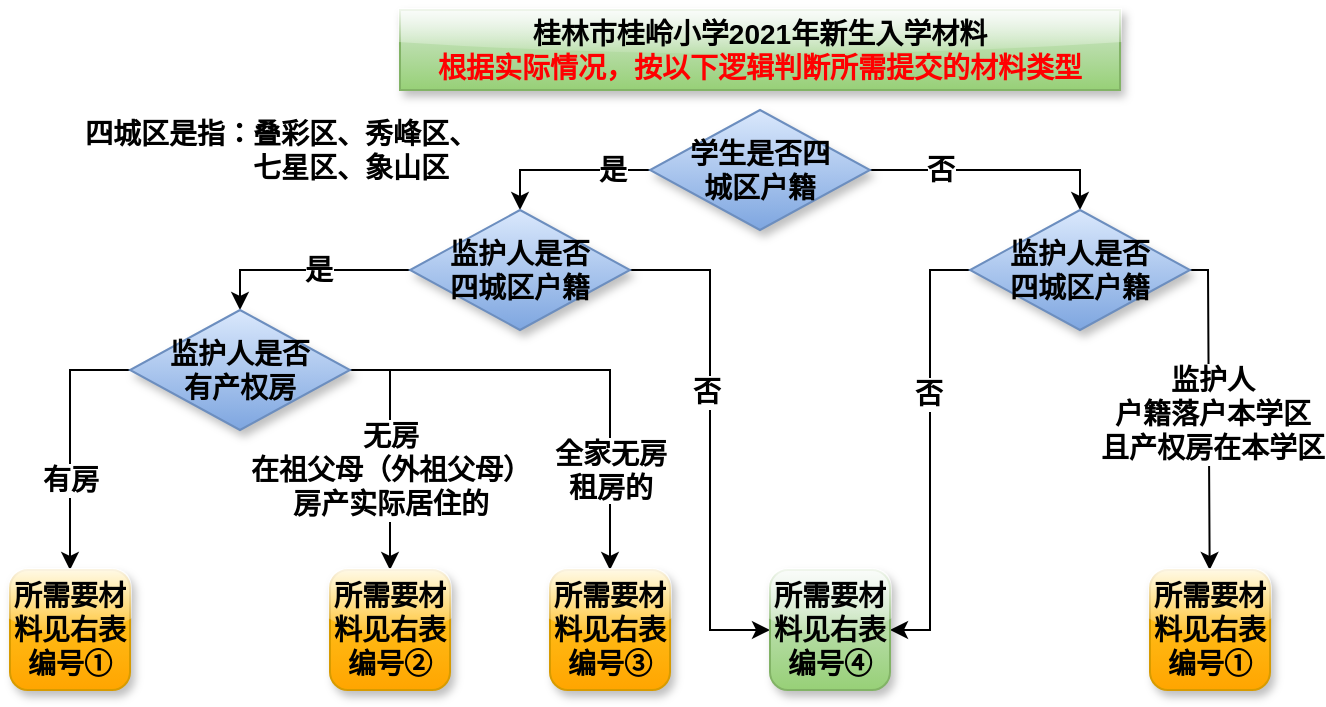 <mxfile version="14.7.6" type="github">
  <diagram id="xbSUnDKYCWi-sVSFAzKx" name="第 1 页">
    <mxGraphModel dx="1865" dy="579" grid="1" gridSize="10" guides="1" tooltips="1" connect="1" arrows="1" fold="1" page="1" pageScale="1" pageWidth="827" pageHeight="1169" math="0" shadow="0">
      <root>
        <mxCell id="0" />
        <mxCell id="1" parent="0" />
        <mxCell id="uLhDo0Ny1792h5dLZ_3C-3" value="" style="edgeStyle=orthogonalEdgeStyle;rounded=0;orthogonalLoop=1;jettySize=auto;html=1;entryX=0.5;entryY=0;entryDx=0;entryDy=0;fontStyle=1;fontSize=14;" parent="1" source="uLhDo0Ny1792h5dLZ_3C-1" target="uLhDo0Ny1792h5dLZ_3C-2" edge="1">
          <mxGeometry relative="1" as="geometry" />
        </mxCell>
        <mxCell id="uLhDo0Ny1792h5dLZ_3C-4" value="否" style="edgeLabel;html=1;align=center;verticalAlign=middle;resizable=0;points=[];fontStyle=1;fontSize=14;labelBackgroundColor=#ffffff;" parent="uLhDo0Ny1792h5dLZ_3C-3" vertex="1" connectable="0">
          <mxGeometry x="-0.153" y="2" relative="1" as="geometry">
            <mxPoint x="-18" y="2" as="offset" />
          </mxGeometry>
        </mxCell>
        <mxCell id="uLhDo0Ny1792h5dLZ_3C-6" value="" style="edgeStyle=orthogonalEdgeStyle;rounded=0;orthogonalLoop=1;jettySize=auto;html=1;entryX=0.5;entryY=0;entryDx=0;entryDy=0;fontStyle=1;fontSize=14;" parent="1" source="uLhDo0Ny1792h5dLZ_3C-1" target="uLhDo0Ny1792h5dLZ_3C-5" edge="1">
          <mxGeometry relative="1" as="geometry">
            <mxPoint x="-90" y="220" as="targetPoint" />
          </mxGeometry>
        </mxCell>
        <mxCell id="uLhDo0Ny1792h5dLZ_3C-7" value="是" style="edgeLabel;html=1;align=center;verticalAlign=middle;resizable=0;points=[];fontStyle=1;fontSize=14;labelBackgroundColor=#ffffff;" parent="uLhDo0Ny1792h5dLZ_3C-6" vertex="1" connectable="0">
          <mxGeometry x="-0.25" y="5" relative="1" as="geometry">
            <mxPoint x="13" y="-5" as="offset" />
          </mxGeometry>
        </mxCell>
        <mxCell id="uLhDo0Ny1792h5dLZ_3C-1" value="学生是否四城区户籍" style="rhombus;whiteSpace=wrap;fillColor=#dae8fc;strokeColor=#6c8ebf;gradientColor=#7ea6e0;shadow=1;fontStyle=1;fontSize=14;html=1;spacingTop=15;spacingBottom=15;spacingLeft=15;spacingRight=15;" parent="1" vertex="1">
          <mxGeometry x="-10" y="190" width="110" height="60" as="geometry" />
        </mxCell>
        <mxCell id="uLhDo0Ny1792h5dLZ_3C-28" style="edgeStyle=none;rounded=0;orthogonalLoop=1;jettySize=auto;html=1;fontSize=14;exitX=0;exitY=0.5;exitDx=0;exitDy=0;entryX=1;entryY=0.5;entryDx=0;entryDy=0;" parent="1" source="uLhDo0Ny1792h5dLZ_3C-2" target="uLhDo0Ny1792h5dLZ_3C-23" edge="1">
          <mxGeometry relative="1" as="geometry">
            <mxPoint x="130" y="270" as="sourcePoint" />
            <mxPoint x="112" y="430" as="targetPoint" />
            <Array as="points">
              <mxPoint x="130" y="270" />
              <mxPoint x="130" y="450" />
            </Array>
          </mxGeometry>
        </mxCell>
        <mxCell id="uLhDo0Ny1792h5dLZ_3C-32" value="否" style="edgeLabel;html=1;align=center;verticalAlign=middle;resizable=0;points=[];fontSize=14;fontStyle=1;labelBackgroundColor=#ffffff;" parent="uLhDo0Ny1792h5dLZ_3C-28" vertex="1" connectable="0">
          <mxGeometry x="-0.18" y="-1" relative="1" as="geometry">
            <mxPoint y="-8" as="offset" />
          </mxGeometry>
        </mxCell>
        <mxCell id="uLhDo0Ny1792h5dLZ_3C-30" style="edgeStyle=none;rounded=0;orthogonalLoop=1;jettySize=auto;html=1;exitX=1;exitY=0.5;exitDx=0;exitDy=0;fontSize=14;" parent="1" source="uLhDo0Ny1792h5dLZ_3C-2" target="uLhDo0Ny1792h5dLZ_3C-22" edge="1">
          <mxGeometry relative="1" as="geometry">
            <Array as="points">
              <mxPoint x="269" y="270" />
            </Array>
          </mxGeometry>
        </mxCell>
        <mxCell id="uLhDo0Ny1792h5dLZ_3C-31" value="监护人&lt;br&gt;户籍落户本学区&lt;br&gt;且产权房在本学区" style="edgeLabel;html=1;align=center;verticalAlign=middle;resizable=0;points=[];fontSize=14;fontStyle=1;labelBackgroundColor=#ffffff;" parent="uLhDo0Ny1792h5dLZ_3C-30" vertex="1" connectable="0">
          <mxGeometry x="-0.136" y="-1" relative="1" as="geometry">
            <mxPoint x="2" y="12" as="offset" />
          </mxGeometry>
        </mxCell>
        <mxCell id="uLhDo0Ny1792h5dLZ_3C-2" value="监护人是否四城区户籍" style="rhombus;whiteSpace=wrap;html=1;fillColor=#dae8fc;strokeColor=#6c8ebf;gradientColor=#7ea6e0;shadow=1;fontStyle=1;fontSize=14;spacingTop=15;spacingLeft=15;spacingBottom=15;spacingRight=15;" parent="1" vertex="1">
          <mxGeometry x="150" y="240" width="110" height="60" as="geometry" />
        </mxCell>
        <mxCell id="uLhDo0Ny1792h5dLZ_3C-25" style="edgeStyle=none;rounded=0;orthogonalLoop=1;jettySize=auto;html=1;exitX=1;exitY=0.5;exitDx=0;exitDy=0;entryX=0;entryY=0.5;entryDx=0;entryDy=0;fontStyle=1;fontSize=14;" parent="1" source="uLhDo0Ny1792h5dLZ_3C-5" target="uLhDo0Ny1792h5dLZ_3C-23" edge="1">
          <mxGeometry relative="1" as="geometry">
            <Array as="points">
              <mxPoint x="20" y="270" />
              <mxPoint x="20" y="450" />
            </Array>
          </mxGeometry>
        </mxCell>
        <mxCell id="uLhDo0Ny1792h5dLZ_3C-26" value="否" style="edgeLabel;html=1;align=center;verticalAlign=middle;resizable=0;points=[];fontStyle=1;fontSize=14;labelBackgroundColor=#ffffff;" parent="uLhDo0Ny1792h5dLZ_3C-25" vertex="1" connectable="0">
          <mxGeometry x="0.019" y="-2" relative="1" as="geometry">
            <mxPoint y="-27" as="offset" />
          </mxGeometry>
        </mxCell>
        <mxCell id="uLhDo0Ny1792h5dLZ_3C-39" style="edgeStyle=none;rounded=0;orthogonalLoop=1;jettySize=auto;html=1;exitX=0;exitY=0.5;exitDx=0;exitDy=0;entryX=0.5;entryY=0;entryDx=0;entryDy=0;fontSize=14;" parent="1" source="uLhDo0Ny1792h5dLZ_3C-5" target="uLhDo0Ny1792h5dLZ_3C-8" edge="1">
          <mxGeometry relative="1" as="geometry">
            <Array as="points">
              <mxPoint x="-215" y="270" />
            </Array>
          </mxGeometry>
        </mxCell>
        <mxCell id="uLhDo0Ny1792h5dLZ_3C-40" value="是" style="edgeLabel;html=1;align=center;verticalAlign=middle;resizable=0;points=[];fontSize=14;fontStyle=1;labelBackgroundColor=#ffffff;" parent="uLhDo0Ny1792h5dLZ_3C-39" vertex="1" connectable="0">
          <mxGeometry x="0.053" y="1" relative="1" as="geometry">
            <mxPoint x="9" y="-1" as="offset" />
          </mxGeometry>
        </mxCell>
        <mxCell id="uLhDo0Ny1792h5dLZ_3C-5" value="监护人是否四城区户籍" style="rhombus;whiteSpace=wrap;html=1;strokeColor=#6c8ebf;fillColor=#dae8fc;gradientColor=#7ea6e0;shadow=1;fontStyle=1;fontSize=14;spacingTop=15;spacingLeft=15;spacingBottom=15;spacingRight=15;" parent="1" vertex="1">
          <mxGeometry x="-130" y="240" width="110" height="60" as="geometry" />
        </mxCell>
        <mxCell id="uLhDo0Ny1792h5dLZ_3C-33" style="edgeStyle=none;rounded=0;orthogonalLoop=1;jettySize=auto;html=1;exitX=0;exitY=0.5;exitDx=0;exitDy=0;entryX=0.5;entryY=0;entryDx=0;entryDy=0;fontSize=14;" parent="1" source="uLhDo0Ny1792h5dLZ_3C-8" target="uLhDo0Ny1792h5dLZ_3C-17" edge="1">
          <mxGeometry relative="1" as="geometry">
            <Array as="points">
              <mxPoint x="-300" y="320" />
            </Array>
          </mxGeometry>
        </mxCell>
        <mxCell id="uLhDo0Ny1792h5dLZ_3C-36" value="有房" style="edgeLabel;html=1;align=center;verticalAlign=middle;resizable=0;points=[];fontSize=14;fontStyle=1;labelBackgroundColor=#ffffff;" parent="uLhDo0Ny1792h5dLZ_3C-33" vertex="1" connectable="0">
          <mxGeometry x="0.107" relative="1" as="geometry">
            <mxPoint y="13" as="offset" />
          </mxGeometry>
        </mxCell>
        <mxCell id="uLhDo0Ny1792h5dLZ_3C-34" style="edgeStyle=none;rounded=0;orthogonalLoop=1;jettySize=auto;html=1;exitX=1;exitY=0.5;exitDx=0;exitDy=0;entryX=0.5;entryY=0;entryDx=0;entryDy=0;fontSize=14;" parent="1" source="uLhDo0Ny1792h5dLZ_3C-8" target="uLhDo0Ny1792h5dLZ_3C-11" edge="1">
          <mxGeometry relative="1" as="geometry">
            <Array as="points">
              <mxPoint x="-140" y="320" />
            </Array>
          </mxGeometry>
        </mxCell>
        <mxCell id="uLhDo0Ny1792h5dLZ_3C-37" value="无房&lt;br&gt;在祖父母（外祖父母）&lt;br&gt;房产实际居住的" style="edgeLabel;html=1;align=center;verticalAlign=middle;resizable=0;points=[];fontSize=14;fontStyle=1;labelBackgroundColor=#ffffff;labelBorderColor=none;" parent="uLhDo0Ny1792h5dLZ_3C-34" vertex="1" connectable="0">
          <mxGeometry x="-0.046" relative="1" as="geometry">
            <mxPoint y="13" as="offset" />
          </mxGeometry>
        </mxCell>
        <mxCell id="uLhDo0Ny1792h5dLZ_3C-35" style="edgeStyle=none;rounded=0;orthogonalLoop=1;jettySize=auto;html=1;exitX=1;exitY=0.5;exitDx=0;exitDy=0;entryX=0.5;entryY=0;entryDx=0;entryDy=0;fontSize=14;" parent="1" target="uLhDo0Ny1792h5dLZ_3C-13" edge="1">
          <mxGeometry relative="1" as="geometry">
            <mxPoint x="-150.0" y="320" as="sourcePoint" />
            <Array as="points">
              <mxPoint x="-30" y="320" />
            </Array>
          </mxGeometry>
        </mxCell>
        <mxCell id="uLhDo0Ny1792h5dLZ_3C-38" value="全家无房&lt;br&gt;租房的" style="edgeLabel;html=1;align=center;verticalAlign=middle;resizable=0;points=[];fontSize=14;fontStyle=1;labelBackgroundColor=#ffffff;" parent="uLhDo0Ny1792h5dLZ_3C-35" vertex="1" connectable="0">
          <mxGeometry x="0.544" y="1" relative="1" as="geometry">
            <mxPoint x="-1" as="offset" />
          </mxGeometry>
        </mxCell>
        <mxCell id="uLhDo0Ny1792h5dLZ_3C-8" value="监护人是否有产权房" style="rhombus;whiteSpace=wrap;html=1;strokeColor=#6c8ebf;fillColor=#dae8fc;gradientColor=#7ea6e0;rounded=0;shadow=1;sketch=0;fontStyle=1;fontSize=14;spacingTop=15;spacingLeft=15;spacingBottom=15;spacingRight=15;" parent="1" vertex="1">
          <mxGeometry x="-270" y="290" width="110" height="60" as="geometry" />
        </mxCell>
        <mxCell id="uLhDo0Ny1792h5dLZ_3C-11" value="&lt;span style=&quot;font-size: 14px;&quot;&gt;所需要材料见右表编号②&lt;/span&gt;" style="whiteSpace=wrap;html=1;strokeColor=#d79b00;fillColor=#ffcd28;gradientColor=#ffa500;rounded=1;shadow=1;glass=1;fontStyle=1;fontSize=14;" parent="1" vertex="1">
          <mxGeometry x="-170" y="420" width="60" height="60" as="geometry" />
        </mxCell>
        <mxCell id="uLhDo0Ny1792h5dLZ_3C-13" value="&lt;span style=&quot;font-size: 14px;&quot;&gt;所需要材料见右表编号③&lt;/span&gt;" style="whiteSpace=wrap;html=1;strokeColor=#d79b00;fillColor=#ffcd28;gradientColor=#ffa500;rounded=1;glass=1;shadow=1;fontStyle=1;fontSize=14;" parent="1" vertex="1">
          <mxGeometry x="-60" y="420" width="60" height="60" as="geometry" />
        </mxCell>
        <mxCell id="uLhDo0Ny1792h5dLZ_3C-17" value="所需要材料见右表编号①" style="whiteSpace=wrap;html=1;strokeColor=#d79b00;fillColor=#ffcd28;gradientColor=#ffa500;rounded=1;glass=1;shadow=1;fontStyle=1;fontSize=14;" parent="1" vertex="1">
          <mxGeometry x="-330" y="420" width="60" height="60" as="geometry" />
        </mxCell>
        <mxCell id="uLhDo0Ny1792h5dLZ_3C-22" value="&lt;span style=&quot;font-size: 14px;&quot;&gt;所需要材料见右表编号①&lt;/span&gt;" style="rounded=1;whiteSpace=wrap;html=1;shadow=1;glass=1;sketch=0;gradientColor=#ffa500;fillColor=#ffcd28;strokeColor=#d79b00;fontStyle=1;fontSize=14;" parent="1" vertex="1">
          <mxGeometry x="240" y="420" width="60" height="60" as="geometry" />
        </mxCell>
        <mxCell id="uLhDo0Ny1792h5dLZ_3C-23" value="&lt;span style=&quot;font-size: 14px;&quot;&gt;所需要材料见右表编号④&lt;/span&gt;" style="rounded=1;whiteSpace=wrap;html=1;shadow=1;glass=1;sketch=0;gradientColor=#97d077;fillColor=#d5e8d4;strokeColor=#82b366;fontStyle=1;fontSize=14;" parent="1" vertex="1">
          <mxGeometry x="50" y="420" width="60" height="60" as="geometry" />
        </mxCell>
        <mxCell id="uLhDo0Ny1792h5dLZ_3C-27" value="桂林市桂岭小学2021年新生入学材料&lt;br&gt;&lt;font color=&quot;#ff0000&quot;&gt;根据实际情况，按以下逻辑判断所需提交的材料类型&lt;/font&gt;" style="rounded=0;whiteSpace=wrap;html=1;shadow=1;glass=1;sketch=0;gradientColor=#97d077;fillColor=#d5e8d4;strokeColor=#82b366;fontStyle=1;fontSize=14;" parent="1" vertex="1">
          <mxGeometry x="-135" y="140" width="360" height="40" as="geometry" />
        </mxCell>
        <mxCell id="uLhDo0Ny1792h5dLZ_3C-43" value="四城区是指：叠彩区、秀峰区、&lt;br&gt;&amp;nbsp; &amp;nbsp; &amp;nbsp; &amp;nbsp; &amp;nbsp; &amp;nbsp; &amp;nbsp; &amp;nbsp; &amp;nbsp; 七星区、象山区" style="text;html=1;align=center;verticalAlign=middle;resizable=0;points=[];autosize=1;strokeColor=none;fontSize=14;fontStyle=1" parent="1" vertex="1">
          <mxGeometry x="-300" y="190" width="210" height="40" as="geometry" />
        </mxCell>
      </root>
    </mxGraphModel>
  </diagram>
</mxfile>
